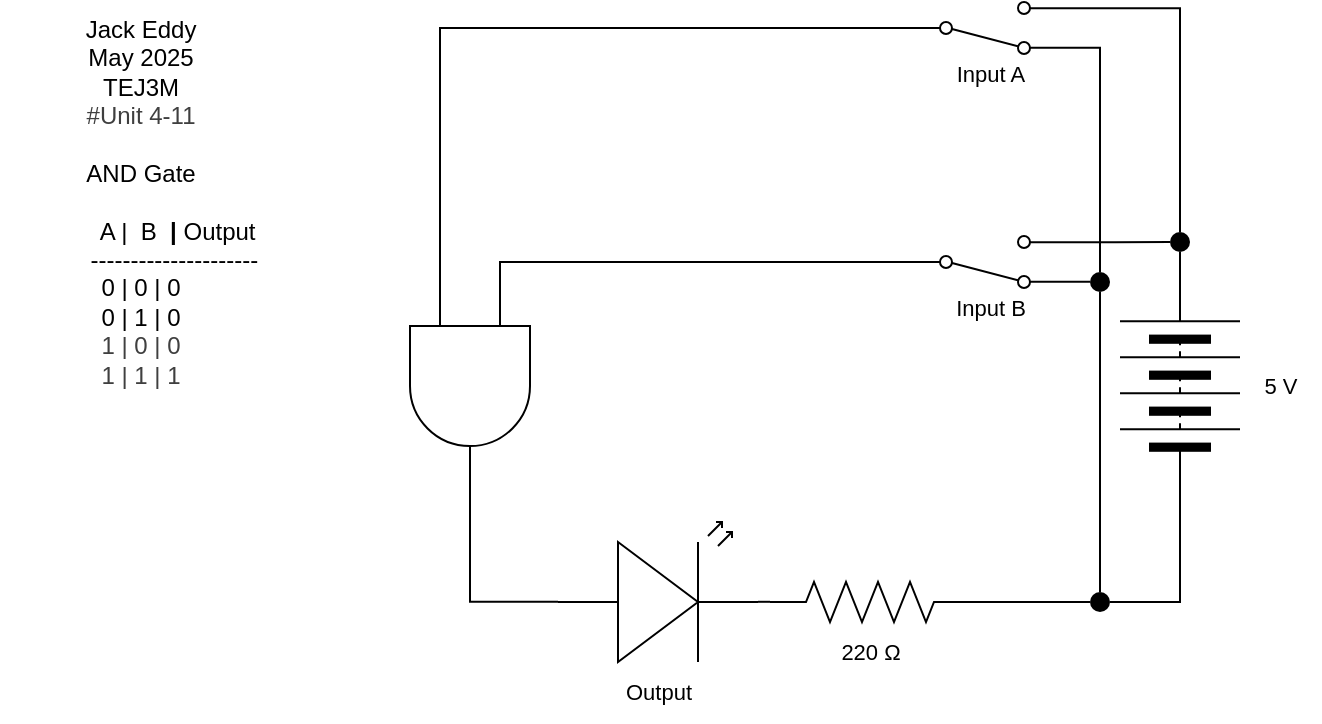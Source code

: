 <mxfile>
    <diagram id="Ko6YCGsdE-EVjNCEk00r" name="Page-1">
        <mxGraphModel dx="1282" dy="594" grid="1" gridSize="10" guides="1" tooltips="1" connect="1" arrows="1" fold="1" page="1" pageScale="1" pageWidth="827" pageHeight="1169" math="0" shadow="0">
            <root>
                <mxCell id="0"/>
                <mxCell id="1" parent="0"/>
                <mxCell id="41" style="edgeStyle=orthogonalEdgeStyle;shape=connector;rounded=0;html=1;exitX=1;exitY=0.12;exitDx=0;exitDy=0;entryX=0.5;entryY=0;entryDx=0;entryDy=0;strokeColor=default;align=center;verticalAlign=middle;fontFamily=Helvetica;fontSize=11;fontColor=default;labelBackgroundColor=default;endArrow=none;endFill=0;" parent="1" source="13" target="27" edge="1">
                    <mxGeometry relative="1" as="geometry"/>
                </mxCell>
                <mxCell id="13" value="" style="html=1;shape=mxgraph.electrical.electro-mechanical.twoWaySwitch;aspect=fixed;elSwitchState=2;flipH=0;rotation=0;flipV=1;" parent="1" vertex="1">
                    <mxGeometry x="480" y="55" width="75" height="26" as="geometry"/>
                </mxCell>
                <mxCell id="14" style="edgeStyle=orthogonalEdgeStyle;shape=connector;rounded=0;html=1;exitX=1;exitY=0.88;exitDx=0;exitDy=0;entryX=0;entryY=0.5;entryDx=0;entryDy=0;strokeColor=default;align=center;verticalAlign=middle;fontFamily=Helvetica;fontSize=11;fontColor=default;labelBackgroundColor=default;endArrow=none;endFill=0;" parent="1" source="16" target="25" edge="1">
                    <mxGeometry relative="1" as="geometry"/>
                </mxCell>
                <mxCell id="15" style="edgeStyle=orthogonalEdgeStyle;shape=connector;rounded=0;html=1;exitX=1;exitY=0.12;exitDx=0;exitDy=0;entryX=0;entryY=0.5;entryDx=0;entryDy=0;strokeColor=default;align=center;verticalAlign=middle;fontFamily=Helvetica;fontSize=11;fontColor=default;labelBackgroundColor=default;endArrow=none;endFill=0;" parent="1" source="16" target="27" edge="1">
                    <mxGeometry relative="1" as="geometry"/>
                </mxCell>
                <mxCell id="16" value="" style="html=1;shape=mxgraph.electrical.electro-mechanical.twoWaySwitch;aspect=fixed;elSwitchState=2;flipH=0;rotation=0;flipV=1;" parent="1" vertex="1">
                    <mxGeometry x="480" y="172" width="75" height="26" as="geometry"/>
                </mxCell>
                <mxCell id="17" value="" style="verticalLabelPosition=bottom;shadow=0;dashed=0;align=center;html=1;verticalAlign=top;shape=mxgraph.electrical.opto_electronics.led_2;pointerEvents=1;fontFamily=Helvetica;fontSize=11;fontColor=default;labelBackgroundColor=default;" parent="1" vertex="1">
                    <mxGeometry x="304" y="315" width="100" height="70" as="geometry"/>
                </mxCell>
                <mxCell id="18" style="edgeStyle=orthogonalEdgeStyle;shape=connector;rounded=0;html=1;exitX=1;exitY=0.5;exitDx=0;exitDy=0;exitPerimeter=0;entryX=0;entryY=0.5;entryDx=0;entryDy=0;strokeColor=default;align=center;verticalAlign=middle;fontFamily=Helvetica;fontSize=11;fontColor=default;labelBackgroundColor=default;endArrow=none;endFill=0;" parent="1" source="19" target="23" edge="1">
                    <mxGeometry relative="1" as="geometry"/>
                </mxCell>
                <mxCell id="19" value="" style="pointerEvents=1;verticalLabelPosition=bottom;shadow=0;dashed=0;align=center;html=1;verticalAlign=top;shape=mxgraph.electrical.resistors.resistor_2;fontFamily=Helvetica;fontSize=11;fontColor=default;labelBackgroundColor=default;" parent="1" vertex="1">
                    <mxGeometry x="410" y="345" width="100" height="20" as="geometry"/>
                </mxCell>
                <mxCell id="20" style="edgeStyle=orthogonalEdgeStyle;shape=connector;rounded=0;html=1;exitX=1;exitY=0.57;exitDx=0;exitDy=0;exitPerimeter=0;entryX=0;entryY=0.5;entryDx=0;entryDy=0;entryPerimeter=0;strokeColor=default;align=center;verticalAlign=middle;fontFamily=Helvetica;fontSize=11;fontColor=default;labelBackgroundColor=default;endArrow=none;endFill=0;" parent="1" source="17" target="19" edge="1">
                    <mxGeometry relative="1" as="geometry"/>
                </mxCell>
                <mxCell id="22" style="edgeStyle=orthogonalEdgeStyle;shape=connector;rounded=0;html=1;exitX=0.5;exitY=0;exitDx=0;exitDy=0;entryX=0.5;entryY=1;entryDx=0;entryDy=0;strokeColor=default;align=center;verticalAlign=middle;fontFamily=Helvetica;fontSize=11;fontColor=default;labelBackgroundColor=default;endArrow=none;endFill=0;" parent="1" source="23" target="25" edge="1">
                    <mxGeometry relative="1" as="geometry"/>
                </mxCell>
                <mxCell id="23" value="" style="shape=ellipse;fillColor=light-dark(#000000, #51a8ff);strokeColor=none;html=1;sketch=0;fontFamily=Helvetica;fontSize=11;fontColor=default;labelBackgroundColor=default;" parent="1" vertex="1">
                    <mxGeometry x="570" y="350" width="10" height="10" as="geometry"/>
                </mxCell>
                <mxCell id="24" style="edgeStyle=orthogonalEdgeStyle;shape=connector;rounded=0;html=1;exitX=0.5;exitY=0;exitDx=0;exitDy=0;entryX=1;entryY=0.88;entryDx=0;entryDy=0;strokeColor=default;align=center;verticalAlign=middle;fontFamily=Helvetica;fontSize=11;fontColor=default;labelBackgroundColor=default;endArrow=none;endFill=0;" parent="1" source="25" target="13" edge="1">
                    <mxGeometry relative="1" as="geometry"/>
                </mxCell>
                <mxCell id="25" value="" style="shape=ellipse;fillColor=light-dark(#000000, #51a8ff);strokeColor=none;html=1;sketch=0;fontFamily=Helvetica;fontSize=11;fontColor=default;labelBackgroundColor=default;" parent="1" vertex="1">
                    <mxGeometry x="570" y="190" width="10" height="10" as="geometry"/>
                </mxCell>
                <mxCell id="26" style="edgeStyle=orthogonalEdgeStyle;shape=connector;rounded=0;html=1;exitX=0.5;exitY=1;exitDx=0;exitDy=0;entryX=1;entryY=0.5;entryDx=0;entryDy=0;strokeColor=default;align=center;verticalAlign=middle;fontFamily=Helvetica;fontSize=11;fontColor=default;labelBackgroundColor=default;endArrow=none;endFill=0;" parent="1" source="27" target="31" edge="1">
                    <mxGeometry relative="1" as="geometry"/>
                </mxCell>
                <mxCell id="27" value="" style="shape=ellipse;fillColor=light-dark(#000000, #51a8ff);strokeColor=none;html=1;sketch=0;fontFamily=Helvetica;fontSize=11;fontColor=default;labelBackgroundColor=default;" parent="1" vertex="1">
                    <mxGeometry x="610" y="170" width="10" height="10" as="geometry"/>
                </mxCell>
                <mxCell id="30" style="edgeStyle=orthogonalEdgeStyle;shape=connector;rounded=0;html=1;exitX=0;exitY=0.5;exitDx=0;exitDy=0;entryX=1;entryY=0.5;entryDx=0;entryDy=0;strokeColor=default;align=center;verticalAlign=middle;fontFamily=Helvetica;fontSize=11;fontColor=default;labelBackgroundColor=default;endArrow=none;endFill=0;" parent="1" source="31" target="23" edge="1">
                    <mxGeometry relative="1" as="geometry"/>
                </mxCell>
                <mxCell id="31" value="" style="pointerEvents=1;verticalLabelPosition=bottom;shadow=0;dashed=0;align=center;html=1;verticalAlign=top;shape=mxgraph.electrical.miscellaneous.batteryStack;rotation=-90;" parent="1" vertex="1">
                    <mxGeometry x="565" y="217" width="100" height="60" as="geometry"/>
                </mxCell>
                <mxCell id="32" value="5 V" style="text;html=1;align=center;verticalAlign=middle;resizable=0;points=[];autosize=1;strokeColor=none;fillColor=none;fontFamily=Helvetica;fontSize=11;fontColor=default;labelBackgroundColor=default;" parent="1" vertex="1">
                    <mxGeometry x="645" y="232" width="40" height="30" as="geometry"/>
                </mxCell>
                <mxCell id="33" value="220 Ω" style="text;html=1;align=center;verticalAlign=middle;resizable=0;points=[];autosize=1;strokeColor=none;fillColor=none;fontFamily=Helvetica;fontSize=11;fontColor=default;labelBackgroundColor=default;" parent="1" vertex="1">
                    <mxGeometry x="435" y="365" width="50" height="30" as="geometry"/>
                </mxCell>
                <mxCell id="36" value="Input A" style="text;html=1;align=center;verticalAlign=middle;resizable=0;points=[];autosize=1;strokeColor=none;fillColor=none;fontFamily=Helvetica;fontSize=11;fontColor=default;labelBackgroundColor=default;" parent="1" vertex="1">
                    <mxGeometry x="490" y="76" width="60" height="30" as="geometry"/>
                </mxCell>
                <mxCell id="37" value="Input B" style="text;html=1;align=center;verticalAlign=middle;resizable=0;points=[];autosize=1;strokeColor=none;fillColor=none;fontFamily=Helvetica;fontSize=11;fontColor=default;labelBackgroundColor=default;" parent="1" vertex="1">
                    <mxGeometry x="490" y="193" width="60" height="30" as="geometry"/>
                </mxCell>
                <mxCell id="38" value="Output" style="text;html=1;align=center;verticalAlign=middle;resizable=0;points=[];autosize=1;strokeColor=none;fillColor=none;fontFamily=Helvetica;fontSize=11;fontColor=default;labelBackgroundColor=default;" parent="1" vertex="1">
                    <mxGeometry x="324" y="385" width="60" height="30" as="geometry"/>
                </mxCell>
                <mxCell id="39" value="Jack Eddy&lt;div&gt;&lt;font color=&quot;#000000&quot;&gt;May 2025&lt;br&gt;&lt;/font&gt;&lt;div&gt;&lt;span style=&quot;background-color: transparent;&quot;&gt;TEJ3M&lt;/span&gt;&lt;/div&gt;&lt;/div&gt;&lt;div&gt;&lt;div style=&quot;color: rgb(63, 63, 63);&quot;&gt;#Unit 4-11&lt;/div&gt;&lt;/div&gt;&lt;div&gt;&lt;br&gt;&lt;/div&gt;&lt;div&gt;AND Gate&lt;/div&gt;&lt;div&gt;&lt;br&gt;&lt;/div&gt;&lt;div&gt;&amp;nbsp; &amp;nbsp; &amp;nbsp; &amp;nbsp; &amp;nbsp; &amp;nbsp;A |&amp;nbsp; B&amp;nbsp;&amp;nbsp;&lt;b&gt;|&lt;/b&gt; Output&lt;/div&gt;&lt;div&gt;&amp;nbsp; &amp;nbsp; &amp;nbsp; &amp;nbsp; &amp;nbsp; -------&lt;span style=&quot;background-color: transparent;&quot;&gt;--------------&lt;/span&gt;&lt;/div&gt;&lt;div&gt;0 | 0 | 0&lt;/div&gt;&lt;div&gt;0 | 1 | 0&lt;/div&gt;&lt;div&gt;&lt;div style=&quot;color: rgb(63, 63, 63); scrollbar-color: rgb(226, 226, 226) rgb(251, 251, 251);&quot;&gt;1 | 0 | 0&lt;/div&gt;&lt;div style=&quot;color: rgb(63, 63, 63); scrollbar-color: rgb(226, 226, 226) rgb(251, 251, 251);&quot;&gt;1 | 1 | 1&lt;/div&gt;&lt;/div&gt;" style="text;html=1;align=center;verticalAlign=middle;resizable=0;points=[];autosize=1;strokeColor=none;fillColor=none;" parent="1" vertex="1">
                    <mxGeometry x="25" y="55" width="140" height="200" as="geometry"/>
                </mxCell>
                <mxCell id="48" style="edgeStyle=orthogonalEdgeStyle;shape=connector;rounded=0;html=1;exitX=0;exitY=0.25;exitDx=0;exitDy=0;exitPerimeter=0;entryX=0;entryY=0.5;entryDx=0;entryDy=0;strokeColor=default;align=center;verticalAlign=middle;fontFamily=Helvetica;fontSize=11;fontColor=default;labelBackgroundColor=default;endArrow=none;endFill=0;" parent="1" source="46" target="16" edge="1">
                    <mxGeometry relative="1" as="geometry"/>
                </mxCell>
                <mxCell id="46" value="" style="verticalLabelPosition=bottom;shadow=0;dashed=0;align=center;html=1;verticalAlign=top;shape=mxgraph.electrical.logic_gates.logic_gate;operation=and;fontFamily=Helvetica;fontSize=11;fontColor=default;labelBackgroundColor=default;rotation=90;" parent="1" vertex="1">
                    <mxGeometry x="210" y="217" width="100" height="60" as="geometry"/>
                </mxCell>
                <mxCell id="47" style="edgeStyle=orthogonalEdgeStyle;shape=connector;rounded=0;html=1;exitX=0;exitY=0.5;exitDx=0;exitDy=0;entryX=0;entryY=0.75;entryDx=0;entryDy=0;entryPerimeter=0;strokeColor=default;align=center;verticalAlign=middle;fontFamily=Helvetica;fontSize=11;fontColor=default;labelBackgroundColor=default;endArrow=none;endFill=0;" parent="1" source="13" target="46" edge="1">
                    <mxGeometry relative="1" as="geometry"/>
                </mxCell>
                <mxCell id="49" style="edgeStyle=orthogonalEdgeStyle;shape=connector;rounded=0;html=1;exitX=0;exitY=0.57;exitDx=0;exitDy=0;exitPerimeter=0;entryX=1;entryY=0.5;entryDx=0;entryDy=0;entryPerimeter=0;strokeColor=default;align=center;verticalAlign=middle;fontFamily=Helvetica;fontSize=11;fontColor=default;labelBackgroundColor=default;endArrow=none;endFill=0;" parent="1" source="17" target="46" edge="1">
                    <mxGeometry relative="1" as="geometry"/>
                </mxCell>
            </root>
        </mxGraphModel>
    </diagram>
</mxfile>